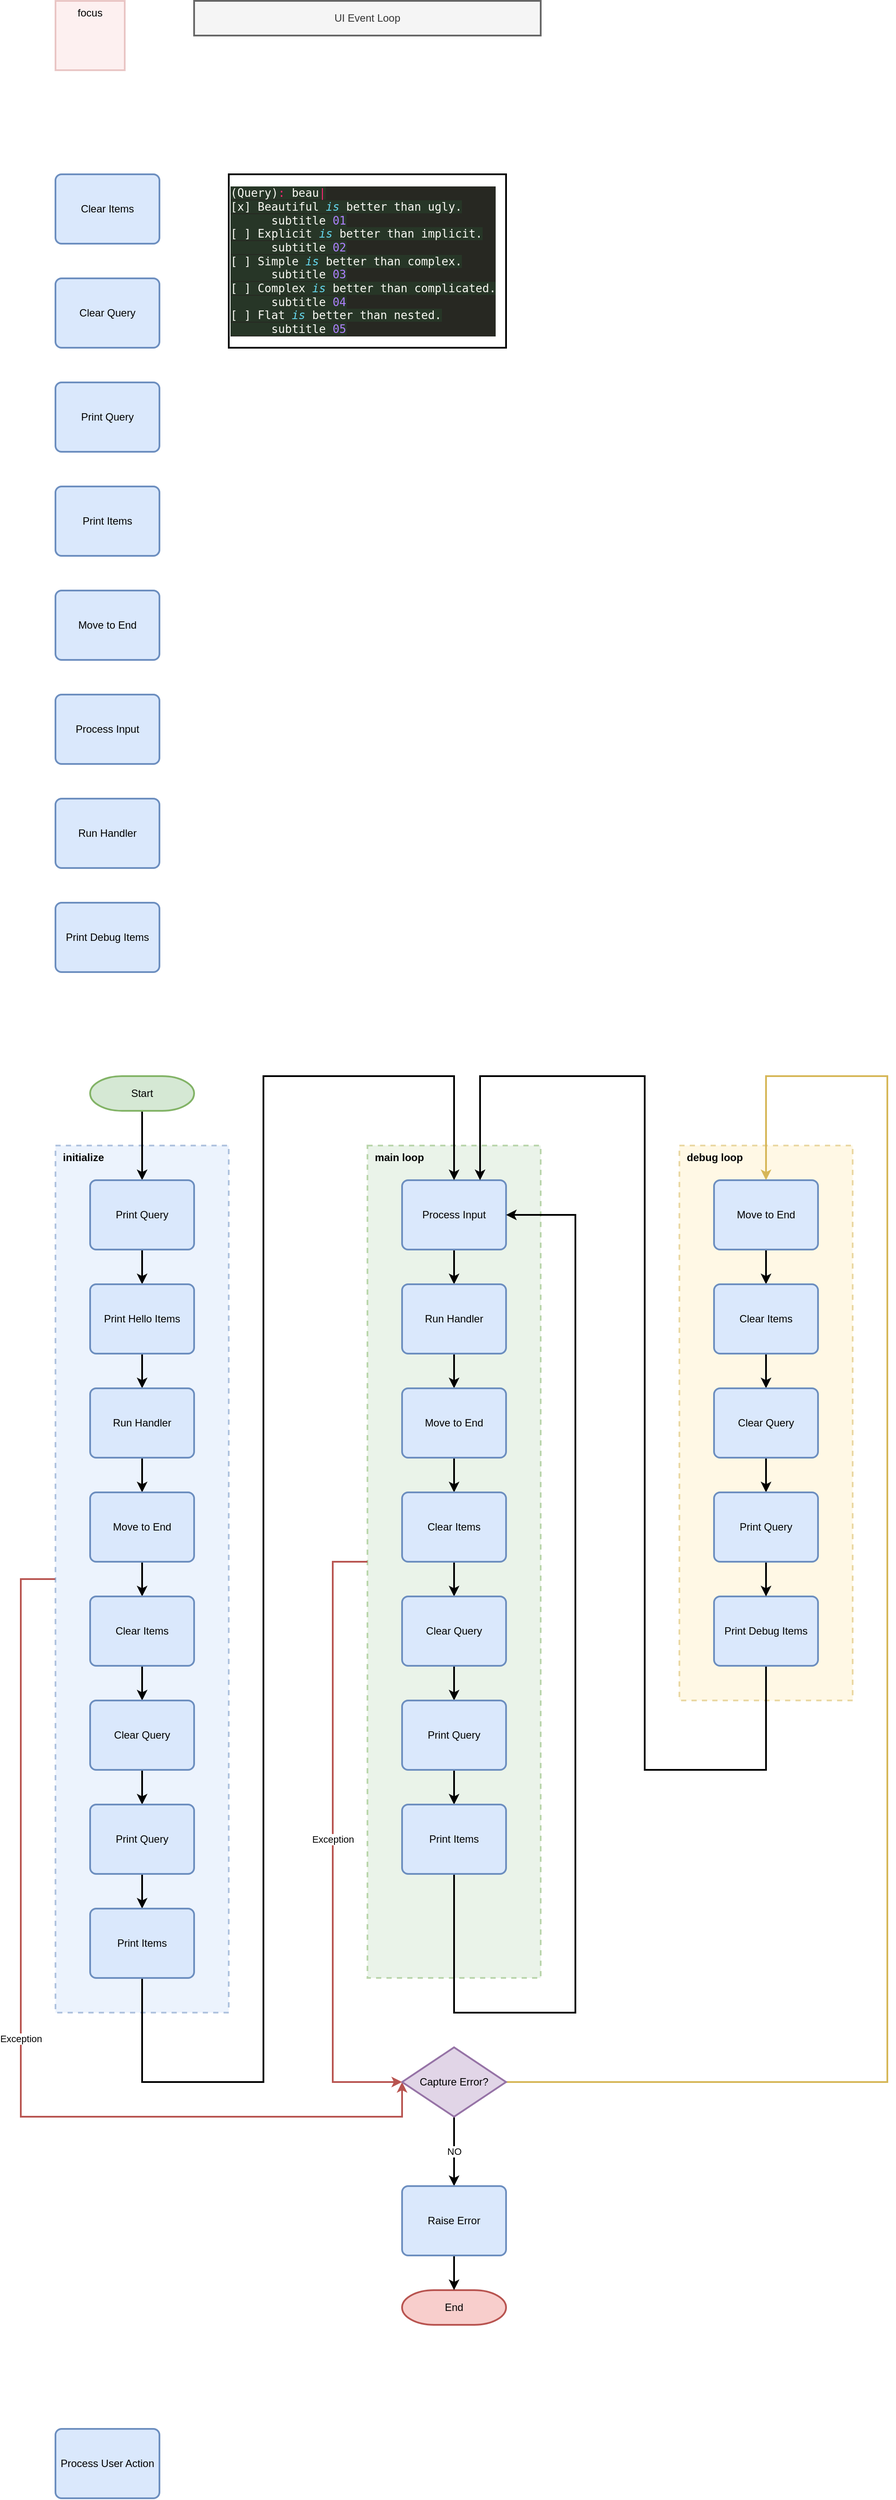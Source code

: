 <mxfile version="21.2.8" type="device">
  <diagram name="ui event loop" id="hauDpGMIOvD7AEi0XlZN">
    <mxGraphModel dx="1362" dy="840" grid="1" gridSize="10" guides="1" tooltips="1" connect="1" arrows="1" fold="1" page="1" pageScale="1" pageWidth="850" pageHeight="1100" math="0" shadow="0">
      <root>
        <mxCell id="0" />
        <mxCell id="1" parent="0" />
        <mxCell id="tgO8LPNmSBlsWaKAyLgE-65" value="&lt;b&gt;&amp;nbsp; debug loop&lt;/b&gt;" style="rounded=0;whiteSpace=wrap;html=1;fillColor=#fff2cc;dashed=1;strokeWidth=2;verticalAlign=top;strokeColor=#d6b656;opacity=50;align=left;" parent="1" vertex="1">
          <mxGeometry x="800" y="1400" width="200" height="640" as="geometry" />
        </mxCell>
        <mxCell id="tgO8LPNmSBlsWaKAyLgE-39" value="&lt;b&gt;&amp;nbsp; main loop&lt;/b&gt;" style="rounded=0;whiteSpace=wrap;html=1;fillColor=#d5e8d4;dashed=1;strokeWidth=2;verticalAlign=top;strokeColor=#82b366;opacity=50;align=left;" parent="1" vertex="1">
          <mxGeometry x="440" y="1400" width="200" height="960" as="geometry" />
        </mxCell>
        <mxCell id="ZLQc7L-47_5WcNueIL38-1" value="Exception" style="edgeStyle=orthogonalEdgeStyle;rounded=0;orthogonalLoop=1;jettySize=auto;html=1;exitX=0;exitY=0.5;exitDx=0;exitDy=0;entryX=0;entryY=0.5;entryDx=0;entryDy=0;entryPerimeter=0;strokeWidth=2;fillColor=#f8cecc;strokeColor=#b85450;" parent="1" source="tgO8LPNmSBlsWaKAyLgE-20" target="tgO8LPNmSBlsWaKAyLgE-14" edge="1">
          <mxGeometry relative="1" as="geometry">
            <Array as="points">
              <mxPoint x="40" y="1900" />
              <mxPoint x="40" y="2520" />
              <mxPoint x="480" y="2520" />
            </Array>
          </mxGeometry>
        </mxCell>
        <mxCell id="tgO8LPNmSBlsWaKAyLgE-20" value="&lt;b&gt;&amp;nbsp; initialize&lt;/b&gt;" style="rounded=0;whiteSpace=wrap;html=1;fillColor=#dae8fc;dashed=1;strokeWidth=2;verticalAlign=top;strokeColor=#6c8ebf;opacity=50;align=left;" parent="1" vertex="1">
          <mxGeometry x="80" y="1400" width="200" height="1000" as="geometry" />
        </mxCell>
        <mxCell id="tgO8LPNmSBlsWaKAyLgE-22" style="edgeStyle=orthogonalEdgeStyle;rounded=0;orthogonalLoop=1;jettySize=auto;html=1;exitX=0.5;exitY=1;exitDx=0;exitDy=0;exitPerimeter=0;entryX=0.5;entryY=0;entryDx=0;entryDy=0;strokeWidth=2;" parent="1" source="tgO8LPNmSBlsWaKAyLgE-4" target="tgO8LPNmSBlsWaKAyLgE-16" edge="1">
          <mxGeometry relative="1" as="geometry" />
        </mxCell>
        <mxCell id="tgO8LPNmSBlsWaKAyLgE-4" value="Start" style="strokeWidth=2;html=1;shape=mxgraph.flowchart.terminator;whiteSpace=wrap;fillColor=#d5e8d4;strokeColor=#82b366;" parent="1" vertex="1">
          <mxGeometry x="120" y="1320" width="120" height="40" as="geometry" />
        </mxCell>
        <mxCell id="tgO8LPNmSBlsWaKAyLgE-42" value="NO" style="edgeStyle=orthogonalEdgeStyle;rounded=0;orthogonalLoop=1;jettySize=auto;html=1;exitX=0.5;exitY=1;exitDx=0;exitDy=0;exitPerimeter=0;entryX=0.5;entryY=0;entryDx=0;entryDy=0;strokeWidth=2;" parent="1" source="tgO8LPNmSBlsWaKAyLgE-14" target="tgO8LPNmSBlsWaKAyLgE-44" edge="1">
          <mxGeometry relative="1" as="geometry">
            <mxPoint x="140.211" y="4070" as="targetPoint" />
            <Array as="points" />
          </mxGeometry>
        </mxCell>
        <mxCell id="zg-VQalZBylLjWLCVl9F-16" style="edgeStyle=orthogonalEdgeStyle;rounded=0;orthogonalLoop=1;jettySize=auto;html=1;exitX=1;exitY=0.5;exitDx=0;exitDy=0;exitPerimeter=0;entryX=0.5;entryY=0;entryDx=0;entryDy=0;strokeWidth=2;fillColor=#fff2cc;strokeColor=#d6b656;" parent="1" source="tgO8LPNmSBlsWaKAyLgE-14" target="tgO8LPNmSBlsWaKAyLgE-52" edge="1">
          <mxGeometry relative="1" as="geometry">
            <Array as="points">
              <mxPoint x="1040" y="2480" />
              <mxPoint x="1040" y="1320" />
              <mxPoint x="900" y="1320" />
            </Array>
          </mxGeometry>
        </mxCell>
        <mxCell id="tgO8LPNmSBlsWaKAyLgE-14" value="Capture Error?" style="strokeWidth=2;html=1;shape=mxgraph.flowchart.decision;whiteSpace=wrap;fillColor=#e1d5e7;strokeColor=#9673a6;" parent="1" vertex="1">
          <mxGeometry x="480" y="2440" width="120" height="80" as="geometry" />
        </mxCell>
        <mxCell id="zg-VQalZBylLjWLCVl9F-13" style="edgeStyle=orthogonalEdgeStyle;rounded=0;orthogonalLoop=1;jettySize=auto;html=1;entryX=0.5;entryY=0;entryDx=0;entryDy=0;strokeWidth=2;" parent="1" source="tgO8LPNmSBlsWaKAyLgE-16" target="zg-VQalZBylLjWLCVl9F-1" edge="1">
          <mxGeometry relative="1" as="geometry" />
        </mxCell>
        <mxCell id="tgO8LPNmSBlsWaKAyLgE-16" value="Print Query" style="rounded=1;whiteSpace=wrap;html=1;absoluteArcSize=1;arcSize=14;strokeWidth=2;fillColor=#dae8fc;strokeColor=#6c8ebf;" parent="1" vertex="1">
          <mxGeometry x="120" y="1440" width="120" height="80" as="geometry" />
        </mxCell>
        <mxCell id="tgO8LPNmSBlsWaKAyLgE-26" style="edgeStyle=orthogonalEdgeStyle;rounded=0;orthogonalLoop=1;jettySize=auto;html=1;exitX=0.5;exitY=1;exitDx=0;exitDy=0;entryX=0.5;entryY=0;entryDx=0;entryDy=0;strokeWidth=2;" parent="1" source="tgO8LPNmSBlsWaKAyLgE-17" target="tgO8LPNmSBlsWaKAyLgE-25" edge="1">
          <mxGeometry relative="1" as="geometry" />
        </mxCell>
        <mxCell id="tgO8LPNmSBlsWaKAyLgE-17" value="Process Input" style="rounded=1;whiteSpace=wrap;html=1;absoluteArcSize=1;arcSize=14;strokeWidth=2;fillColor=#dae8fc;strokeColor=#6c8ebf;" parent="1" vertex="1">
          <mxGeometry x="480" y="1440" width="120" height="80" as="geometry" />
        </mxCell>
        <mxCell id="tgO8LPNmSBlsWaKAyLgE-47" style="edgeStyle=orthogonalEdgeStyle;rounded=0;orthogonalLoop=1;jettySize=auto;html=1;strokeWidth=2;entryX=0.5;entryY=0;entryDx=0;entryDy=0;exitX=0.5;exitY=1;exitDx=0;exitDy=0;" parent="1" source="zg-VQalZBylLjWLCVl9F-12" target="tgO8LPNmSBlsWaKAyLgE-17" edge="1">
          <mxGeometry relative="1" as="geometry">
            <mxPoint x="180" y="2600" as="sourcePoint" />
            <mxPoint x="80" y="2810" as="targetPoint" />
            <Array as="points">
              <mxPoint x="180" y="2480" />
              <mxPoint x="320" y="2480" />
              <mxPoint x="320" y="1320" />
              <mxPoint x="540" y="1320" />
            </Array>
          </mxGeometry>
        </mxCell>
        <mxCell id="tgO8LPNmSBlsWaKAyLgE-28" style="edgeStyle=orthogonalEdgeStyle;rounded=0;orthogonalLoop=1;jettySize=auto;html=1;exitX=0.5;exitY=1;exitDx=0;exitDy=0;entryX=0.5;entryY=0;entryDx=0;entryDy=0;strokeWidth=2;" parent="1" source="tgO8LPNmSBlsWaKAyLgE-25" target="tgO8LPNmSBlsWaKAyLgE-27" edge="1">
          <mxGeometry relative="1" as="geometry" />
        </mxCell>
        <mxCell id="tgO8LPNmSBlsWaKAyLgE-25" value="Run Handler" style="rounded=1;whiteSpace=wrap;html=1;absoluteArcSize=1;arcSize=14;strokeWidth=2;fillColor=#dae8fc;strokeColor=#6c8ebf;" parent="1" vertex="1">
          <mxGeometry x="480" y="1560" width="120" height="80" as="geometry" />
        </mxCell>
        <mxCell id="tgO8LPNmSBlsWaKAyLgE-30" style="edgeStyle=orthogonalEdgeStyle;rounded=0;orthogonalLoop=1;jettySize=auto;html=1;exitX=0.5;exitY=1;exitDx=0;exitDy=0;entryX=0.5;entryY=0;entryDx=0;entryDy=0;strokeWidth=2;" parent="1" source="tgO8LPNmSBlsWaKAyLgE-27" target="tgO8LPNmSBlsWaKAyLgE-29" edge="1">
          <mxGeometry relative="1" as="geometry" />
        </mxCell>
        <mxCell id="tgO8LPNmSBlsWaKAyLgE-27" value="Move to End" style="rounded=1;whiteSpace=wrap;html=1;absoluteArcSize=1;arcSize=14;strokeWidth=2;fillColor=#dae8fc;strokeColor=#6c8ebf;" parent="1" vertex="1">
          <mxGeometry x="480" y="1680" width="120" height="80" as="geometry" />
        </mxCell>
        <mxCell id="tgO8LPNmSBlsWaKAyLgE-32" style="edgeStyle=orthogonalEdgeStyle;rounded=0;orthogonalLoop=1;jettySize=auto;html=1;exitX=0.5;exitY=1;exitDx=0;exitDy=0;entryX=0.5;entryY=0;entryDx=0;entryDy=0;strokeWidth=2;" parent="1" source="tgO8LPNmSBlsWaKAyLgE-29" target="tgO8LPNmSBlsWaKAyLgE-31" edge="1">
          <mxGeometry relative="1" as="geometry" />
        </mxCell>
        <mxCell id="tgO8LPNmSBlsWaKAyLgE-29" value="Clear Items" style="rounded=1;whiteSpace=wrap;html=1;absoluteArcSize=1;arcSize=14;strokeWidth=2;fillColor=#dae8fc;strokeColor=#6c8ebf;" parent="1" vertex="1">
          <mxGeometry x="480" y="1800" width="120" height="80" as="geometry" />
        </mxCell>
        <mxCell id="tgO8LPNmSBlsWaKAyLgE-35" style="edgeStyle=orthogonalEdgeStyle;rounded=0;orthogonalLoop=1;jettySize=auto;html=1;exitX=0.5;exitY=1;exitDx=0;exitDy=0;entryX=0.5;entryY=0;entryDx=0;entryDy=0;strokeWidth=2;" parent="1" source="tgO8LPNmSBlsWaKAyLgE-31" target="tgO8LPNmSBlsWaKAyLgE-33" edge="1">
          <mxGeometry relative="1" as="geometry" />
        </mxCell>
        <mxCell id="tgO8LPNmSBlsWaKAyLgE-31" value="Clear Query" style="rounded=1;whiteSpace=wrap;html=1;absoluteArcSize=1;arcSize=14;strokeWidth=2;fillColor=#dae8fc;strokeColor=#6c8ebf;" parent="1" vertex="1">
          <mxGeometry x="480" y="1920" width="120" height="80" as="geometry" />
        </mxCell>
        <mxCell id="tgO8LPNmSBlsWaKAyLgE-36" style="edgeStyle=orthogonalEdgeStyle;rounded=0;orthogonalLoop=1;jettySize=auto;html=1;exitX=0.5;exitY=1;exitDx=0;exitDy=0;entryX=0.5;entryY=0;entryDx=0;entryDy=0;strokeWidth=2;" parent="1" source="tgO8LPNmSBlsWaKAyLgE-33" target="tgO8LPNmSBlsWaKAyLgE-34" edge="1">
          <mxGeometry relative="1" as="geometry" />
        </mxCell>
        <mxCell id="tgO8LPNmSBlsWaKAyLgE-33" value="Print Query" style="rounded=1;whiteSpace=wrap;html=1;absoluteArcSize=1;arcSize=14;strokeWidth=2;fillColor=#dae8fc;strokeColor=#6c8ebf;" parent="1" vertex="1">
          <mxGeometry x="480" y="2040" width="120" height="80" as="geometry" />
        </mxCell>
        <mxCell id="zg-VQalZBylLjWLCVl9F-22" style="edgeStyle=orthogonalEdgeStyle;rounded=0;orthogonalLoop=1;jettySize=auto;html=1;exitX=0.5;exitY=1;exitDx=0;exitDy=0;entryX=1;entryY=0.5;entryDx=0;entryDy=0;strokeWidth=2;" parent="1" source="tgO8LPNmSBlsWaKAyLgE-34" target="tgO8LPNmSBlsWaKAyLgE-17" edge="1">
          <mxGeometry relative="1" as="geometry">
            <Array as="points">
              <mxPoint x="540" y="2400" />
              <mxPoint x="680" y="2400" />
              <mxPoint x="680" y="1480" />
            </Array>
          </mxGeometry>
        </mxCell>
        <mxCell id="tgO8LPNmSBlsWaKAyLgE-34" value="Print Items" style="rounded=1;whiteSpace=wrap;html=1;absoluteArcSize=1;arcSize=14;strokeWidth=2;fillColor=#dae8fc;strokeColor=#6c8ebf;" parent="1" vertex="1">
          <mxGeometry x="480" y="2160" width="120" height="80" as="geometry" />
        </mxCell>
        <mxCell id="tgO8LPNmSBlsWaKAyLgE-40" value="Exception" style="edgeStyle=orthogonalEdgeStyle;rounded=0;orthogonalLoop=1;jettySize=auto;html=1;entryX=0;entryY=0.5;entryDx=0;entryDy=0;entryPerimeter=0;fillColor=#f8cecc;strokeColor=#b85450;strokeWidth=2;exitX=0;exitY=0.5;exitDx=0;exitDy=0;" parent="1" source="tgO8LPNmSBlsWaKAyLgE-39" target="tgO8LPNmSBlsWaKAyLgE-14" edge="1">
          <mxGeometry relative="1" as="geometry">
            <mxPoint x="-100" y="3999.091" as="targetPoint" />
            <Array as="points">
              <mxPoint x="400" y="1880" />
              <mxPoint x="400" y="2480" />
            </Array>
            <mxPoint x="-10" y="3380" as="sourcePoint" />
          </mxGeometry>
        </mxCell>
        <mxCell id="tgO8LPNmSBlsWaKAyLgE-43" value="End" style="strokeWidth=2;html=1;shape=mxgraph.flowchart.terminator;whiteSpace=wrap;fillColor=#f8cecc;strokeColor=#b85450;" parent="1" vertex="1">
          <mxGeometry x="480" y="2720" width="120" height="40" as="geometry" />
        </mxCell>
        <mxCell id="tgO8LPNmSBlsWaKAyLgE-45" style="edgeStyle=orthogonalEdgeStyle;rounded=0;orthogonalLoop=1;jettySize=auto;html=1;exitX=0.5;exitY=1;exitDx=0;exitDy=0;entryX=0.5;entryY=0;entryDx=0;entryDy=0;entryPerimeter=0;strokeWidth=2;" parent="1" source="tgO8LPNmSBlsWaKAyLgE-44" target="tgO8LPNmSBlsWaKAyLgE-43" edge="1">
          <mxGeometry relative="1" as="geometry" />
        </mxCell>
        <mxCell id="tgO8LPNmSBlsWaKAyLgE-44" value="Raise Error" style="rounded=1;whiteSpace=wrap;html=1;absoluteArcSize=1;arcSize=14;strokeWidth=2;fillColor=#dae8fc;strokeColor=#6c8ebf;" parent="1" vertex="1">
          <mxGeometry x="480" y="2600" width="120" height="80" as="geometry" />
        </mxCell>
        <mxCell id="zg-VQalZBylLjWLCVl9F-21" style="edgeStyle=orthogonalEdgeStyle;rounded=0;orthogonalLoop=1;jettySize=auto;html=1;exitX=0.5;exitY=1;exitDx=0;exitDy=0;entryX=0.75;entryY=0;entryDx=0;entryDy=0;strokeWidth=2;" parent="1" source="tgO8LPNmSBlsWaKAyLgE-50" target="tgO8LPNmSBlsWaKAyLgE-17" edge="1">
          <mxGeometry relative="1" as="geometry">
            <Array as="points">
              <mxPoint x="900" y="2120" />
              <mxPoint x="760" y="2120" />
              <mxPoint x="760" y="1320" />
              <mxPoint x="570" y="1320" />
            </Array>
          </mxGeometry>
        </mxCell>
        <mxCell id="tgO8LPNmSBlsWaKAyLgE-50" value="Print Debug Items" style="rounded=1;whiteSpace=wrap;html=1;absoluteArcSize=1;arcSize=14;strokeWidth=2;fillColor=#dae8fc;strokeColor=#6c8ebf;" parent="1" vertex="1">
          <mxGeometry x="840" y="1920" width="120" height="80" as="geometry" />
        </mxCell>
        <mxCell id="zg-VQalZBylLjWLCVl9F-17" style="edgeStyle=orthogonalEdgeStyle;rounded=0;orthogonalLoop=1;jettySize=auto;html=1;exitX=0.5;exitY=1;exitDx=0;exitDy=0;entryX=0.5;entryY=0;entryDx=0;entryDy=0;strokeWidth=2;" parent="1" source="tgO8LPNmSBlsWaKAyLgE-52" target="tgO8LPNmSBlsWaKAyLgE-54" edge="1">
          <mxGeometry relative="1" as="geometry" />
        </mxCell>
        <mxCell id="tgO8LPNmSBlsWaKAyLgE-52" value="Move to End" style="rounded=1;whiteSpace=wrap;html=1;absoluteArcSize=1;arcSize=14;strokeWidth=2;fillColor=#dae8fc;strokeColor=#6c8ebf;" parent="1" vertex="1">
          <mxGeometry x="840" y="1440" width="120" height="80" as="geometry" />
        </mxCell>
        <mxCell id="zg-VQalZBylLjWLCVl9F-18" style="edgeStyle=orthogonalEdgeStyle;rounded=0;orthogonalLoop=1;jettySize=auto;html=1;exitX=0.5;exitY=1;exitDx=0;exitDy=0;entryX=0.5;entryY=0;entryDx=0;entryDy=0;strokeWidth=2;" parent="1" source="tgO8LPNmSBlsWaKAyLgE-54" target="tgO8LPNmSBlsWaKAyLgE-56" edge="1">
          <mxGeometry relative="1" as="geometry" />
        </mxCell>
        <mxCell id="tgO8LPNmSBlsWaKAyLgE-54" value="Clear Items" style="rounded=1;whiteSpace=wrap;html=1;absoluteArcSize=1;arcSize=14;strokeWidth=2;fillColor=#dae8fc;strokeColor=#6c8ebf;" parent="1" vertex="1">
          <mxGeometry x="840" y="1560" width="120" height="80" as="geometry" />
        </mxCell>
        <mxCell id="zg-VQalZBylLjWLCVl9F-19" style="edgeStyle=orthogonalEdgeStyle;rounded=0;orthogonalLoop=1;jettySize=auto;html=1;exitX=0.5;exitY=1;exitDx=0;exitDy=0;entryX=0.5;entryY=0;entryDx=0;entryDy=0;strokeWidth=2;" parent="1" source="tgO8LPNmSBlsWaKAyLgE-56" target="tgO8LPNmSBlsWaKAyLgE-57" edge="1">
          <mxGeometry relative="1" as="geometry" />
        </mxCell>
        <mxCell id="tgO8LPNmSBlsWaKAyLgE-56" value="Clear Query" style="rounded=1;whiteSpace=wrap;html=1;absoluteArcSize=1;arcSize=14;strokeWidth=2;fillColor=#dae8fc;strokeColor=#6c8ebf;" parent="1" vertex="1">
          <mxGeometry x="840" y="1680" width="120" height="80" as="geometry" />
        </mxCell>
        <mxCell id="zg-VQalZBylLjWLCVl9F-20" style="edgeStyle=orthogonalEdgeStyle;rounded=0;orthogonalLoop=1;jettySize=auto;html=1;exitX=0.5;exitY=1;exitDx=0;exitDy=0;entryX=0.5;entryY=0;entryDx=0;entryDy=0;strokeWidth=2;" parent="1" source="tgO8LPNmSBlsWaKAyLgE-57" target="tgO8LPNmSBlsWaKAyLgE-50" edge="1">
          <mxGeometry relative="1" as="geometry" />
        </mxCell>
        <mxCell id="tgO8LPNmSBlsWaKAyLgE-57" value="Print Query" style="rounded=1;whiteSpace=wrap;html=1;absoluteArcSize=1;arcSize=14;strokeWidth=2;fillColor=#dae8fc;strokeColor=#6c8ebf;" parent="1" vertex="1">
          <mxGeometry x="840" y="1800" width="120" height="80" as="geometry" />
        </mxCell>
        <mxCell id="zg-VQalZBylLjWLCVl9F-15" style="edgeStyle=orthogonalEdgeStyle;rounded=0;orthogonalLoop=1;jettySize=auto;html=1;exitX=0.5;exitY=1;exitDx=0;exitDy=0;entryX=0.5;entryY=0;entryDx=0;entryDy=0;strokeWidth=2;" parent="1" source="zg-VQalZBylLjWLCVl9F-1" target="zg-VQalZBylLjWLCVl9F-3" edge="1">
          <mxGeometry relative="1" as="geometry" />
        </mxCell>
        <mxCell id="zg-VQalZBylLjWLCVl9F-1" value="Print Hello Items" style="rounded=1;whiteSpace=wrap;html=1;absoluteArcSize=1;arcSize=14;strokeWidth=2;fillColor=#dae8fc;strokeColor=#6c8ebf;" parent="1" vertex="1">
          <mxGeometry x="120" y="1560" width="120" height="80" as="geometry" />
        </mxCell>
        <mxCell id="zg-VQalZBylLjWLCVl9F-2" style="edgeStyle=orthogonalEdgeStyle;rounded=0;orthogonalLoop=1;jettySize=auto;html=1;exitX=0.5;exitY=1;exitDx=0;exitDy=0;entryX=0.5;entryY=0;entryDx=0;entryDy=0;strokeWidth=2;" parent="1" source="zg-VQalZBylLjWLCVl9F-3" target="zg-VQalZBylLjWLCVl9F-5" edge="1">
          <mxGeometry relative="1" as="geometry" />
        </mxCell>
        <mxCell id="zg-VQalZBylLjWLCVl9F-3" value="Run Handler" style="rounded=1;whiteSpace=wrap;html=1;absoluteArcSize=1;arcSize=14;strokeWidth=2;fillColor=#dae8fc;strokeColor=#6c8ebf;" parent="1" vertex="1">
          <mxGeometry x="120" y="1680" width="120" height="80" as="geometry" />
        </mxCell>
        <mxCell id="zg-VQalZBylLjWLCVl9F-4" style="edgeStyle=orthogonalEdgeStyle;rounded=0;orthogonalLoop=1;jettySize=auto;html=1;exitX=0.5;exitY=1;exitDx=0;exitDy=0;entryX=0.5;entryY=0;entryDx=0;entryDy=0;strokeWidth=2;" parent="1" source="zg-VQalZBylLjWLCVl9F-5" target="zg-VQalZBylLjWLCVl9F-7" edge="1">
          <mxGeometry relative="1" as="geometry" />
        </mxCell>
        <mxCell id="zg-VQalZBylLjWLCVl9F-5" value="Move to End" style="rounded=1;whiteSpace=wrap;html=1;absoluteArcSize=1;arcSize=14;strokeWidth=2;fillColor=#dae8fc;strokeColor=#6c8ebf;" parent="1" vertex="1">
          <mxGeometry x="120" y="1800" width="120" height="80" as="geometry" />
        </mxCell>
        <mxCell id="zg-VQalZBylLjWLCVl9F-6" style="edgeStyle=orthogonalEdgeStyle;rounded=0;orthogonalLoop=1;jettySize=auto;html=1;exitX=0.5;exitY=1;exitDx=0;exitDy=0;entryX=0.5;entryY=0;entryDx=0;entryDy=0;strokeWidth=2;" parent="1" source="zg-VQalZBylLjWLCVl9F-7" target="zg-VQalZBylLjWLCVl9F-9" edge="1">
          <mxGeometry relative="1" as="geometry" />
        </mxCell>
        <mxCell id="zg-VQalZBylLjWLCVl9F-7" value="Clear Items" style="rounded=1;whiteSpace=wrap;html=1;absoluteArcSize=1;arcSize=14;strokeWidth=2;fillColor=#dae8fc;strokeColor=#6c8ebf;" parent="1" vertex="1">
          <mxGeometry x="120" y="1920" width="120" height="80" as="geometry" />
        </mxCell>
        <mxCell id="zg-VQalZBylLjWLCVl9F-8" style="edgeStyle=orthogonalEdgeStyle;rounded=0;orthogonalLoop=1;jettySize=auto;html=1;exitX=0.5;exitY=1;exitDx=0;exitDy=0;entryX=0.5;entryY=0;entryDx=0;entryDy=0;strokeWidth=2;" parent="1" source="zg-VQalZBylLjWLCVl9F-9" target="zg-VQalZBylLjWLCVl9F-11" edge="1">
          <mxGeometry relative="1" as="geometry" />
        </mxCell>
        <mxCell id="zg-VQalZBylLjWLCVl9F-9" value="Clear Query" style="rounded=1;whiteSpace=wrap;html=1;absoluteArcSize=1;arcSize=14;strokeWidth=2;fillColor=#dae8fc;strokeColor=#6c8ebf;" parent="1" vertex="1">
          <mxGeometry x="120" y="2040" width="120" height="80" as="geometry" />
        </mxCell>
        <mxCell id="zg-VQalZBylLjWLCVl9F-10" style="edgeStyle=orthogonalEdgeStyle;rounded=0;orthogonalLoop=1;jettySize=auto;html=1;exitX=0.5;exitY=1;exitDx=0;exitDy=0;entryX=0.5;entryY=0;entryDx=0;entryDy=0;strokeWidth=2;" parent="1" source="zg-VQalZBylLjWLCVl9F-11" target="zg-VQalZBylLjWLCVl9F-12" edge="1">
          <mxGeometry relative="1" as="geometry" />
        </mxCell>
        <mxCell id="zg-VQalZBylLjWLCVl9F-11" value="Print Query" style="rounded=1;whiteSpace=wrap;html=1;absoluteArcSize=1;arcSize=14;strokeWidth=2;fillColor=#dae8fc;strokeColor=#6c8ebf;" parent="1" vertex="1">
          <mxGeometry x="120" y="2160" width="120" height="80" as="geometry" />
        </mxCell>
        <mxCell id="zg-VQalZBylLjWLCVl9F-12" value="Print Items" style="rounded=1;whiteSpace=wrap;html=1;absoluteArcSize=1;arcSize=14;strokeWidth=2;fillColor=#dae8fc;strokeColor=#6c8ebf;" parent="1" vertex="1">
          <mxGeometry x="120" y="2280" width="120" height="80" as="geometry" />
        </mxCell>
        <mxCell id="TICj0VbI9X2ZVUqaROgw-1" value="Clear Items" style="rounded=1;whiteSpace=wrap;html=1;absoluteArcSize=1;arcSize=14;strokeWidth=2;fillColor=#dae8fc;strokeColor=#6c8ebf;" parent="1" vertex="1">
          <mxGeometry x="80" y="280" width="120" height="80" as="geometry" />
        </mxCell>
        <mxCell id="TICj0VbI9X2ZVUqaROgw-2" value="Clear Query" style="rounded=1;whiteSpace=wrap;html=1;absoluteArcSize=1;arcSize=14;strokeWidth=2;fillColor=#dae8fc;strokeColor=#6c8ebf;" parent="1" vertex="1">
          <mxGeometry x="80" y="400" width="120" height="80" as="geometry" />
        </mxCell>
        <mxCell id="TICj0VbI9X2ZVUqaROgw-3" value="Print Query" style="rounded=1;whiteSpace=wrap;html=1;absoluteArcSize=1;arcSize=14;strokeWidth=2;fillColor=#dae8fc;strokeColor=#6c8ebf;" parent="1" vertex="1">
          <mxGeometry x="80" y="520" width="120" height="80" as="geometry" />
        </mxCell>
        <mxCell id="TICj0VbI9X2ZVUqaROgw-4" value="Print Items" style="rounded=1;whiteSpace=wrap;html=1;absoluteArcSize=1;arcSize=14;strokeWidth=2;fillColor=#dae8fc;strokeColor=#6c8ebf;" parent="1" vertex="1">
          <mxGeometry x="80" y="640" width="120" height="80" as="geometry" />
        </mxCell>
        <mxCell id="TICj0VbI9X2ZVUqaROgw-5" value="Move to End" style="rounded=1;whiteSpace=wrap;html=1;absoluteArcSize=1;arcSize=14;strokeWidth=2;fillColor=#dae8fc;strokeColor=#6c8ebf;" parent="1" vertex="1">
          <mxGeometry x="80" y="760" width="120" height="80" as="geometry" />
        </mxCell>
        <mxCell id="TICj0VbI9X2ZVUqaROgw-6" value="Process Input" style="rounded=1;whiteSpace=wrap;html=1;absoluteArcSize=1;arcSize=14;strokeWidth=2;fillColor=#dae8fc;strokeColor=#6c8ebf;" parent="1" vertex="1">
          <mxGeometry x="80" y="880" width="120" height="80" as="geometry" />
        </mxCell>
        <mxCell id="TICj0VbI9X2ZVUqaROgw-7" value="Run Handler" style="rounded=1;whiteSpace=wrap;html=1;absoluteArcSize=1;arcSize=14;strokeWidth=2;fillColor=#dae8fc;strokeColor=#6c8ebf;" parent="1" vertex="1">
          <mxGeometry x="80" y="1000" width="120" height="80" as="geometry" />
        </mxCell>
        <mxCell id="TICj0VbI9X2ZVUqaROgw-8" value="focus" style="whiteSpace=wrap;html=1;aspect=fixed;fillColor=#f8cecc;strokeColor=#b85450;opacity=30;verticalAlign=top;strokeWidth=2;" parent="1" vertex="1">
          <mxGeometry x="80" y="80" width="80" height="80" as="geometry" />
        </mxCell>
        <mxCell id="TICj0VbI9X2ZVUqaROgw-9" value="Print Debug Items" style="rounded=1;whiteSpace=wrap;html=1;absoluteArcSize=1;arcSize=14;strokeWidth=2;fillColor=#dae8fc;strokeColor=#6c8ebf;" parent="1" vertex="1">
          <mxGeometry x="80" y="1120" width="120" height="80" as="geometry" />
        </mxCell>
        <mxCell id="TICj0VbI9X2ZVUqaROgw-10" value="&lt;div style=&quot;background-color: rgb(39, 40, 34); color: rgb(248, 248, 242); font-family: &amp;quot;JetBrains Mono&amp;quot;, monospace; font-size: 9.8pt;&quot;&gt;&lt;span style=&quot;background-color:#273627;&quot;&gt;(Query)&lt;/span&gt;&lt;span style=&quot;color:#f92672;background-color:#273627;&quot;&gt;: &lt;/span&gt;&lt;span style=&quot;background-color:#273627;&quot;&gt;beau&lt;/span&gt;&lt;span style=&quot;color:#f92672;background-color:#273627;&quot;&gt;|&lt;br&gt;&lt;/span&gt;&lt;span style=&quot;background-color:#273627;&quot;&gt;[x] Beautiful &lt;/span&gt;&lt;span style=&quot;color:#66d9ef;background-color:#273627;font-style:italic;&quot;&gt;is &lt;/span&gt;&lt;span style=&quot;background-color:#273627;&quot;&gt;better than ugly.&lt;br&gt;&lt;/span&gt;&lt;span style=&quot;background-color:#273627;&quot;&gt;&amp;nbsp; &amp;nbsp; &amp;nbsp; subtitle &lt;/span&gt;&lt;span style=&quot;color:#ae81ff;background-color:#273627;&quot;&gt;01&lt;br&gt;&lt;/span&gt;&lt;span style=&quot;background-color:#273627;&quot;&gt;[ ] Explicit &lt;/span&gt;&lt;span style=&quot;color:#66d9ef;background-color:#273627;font-style:italic;&quot;&gt;is &lt;/span&gt;&lt;span style=&quot;background-color:#273627;&quot;&gt;better than implicit.&lt;br&gt;&lt;/span&gt;&lt;span style=&quot;background-color:#273627;&quot;&gt;&amp;nbsp; &amp;nbsp; &amp;nbsp; subtitle &lt;/span&gt;&lt;span style=&quot;color:#ae81ff;background-color:#273627;&quot;&gt;02&lt;br&gt;&lt;/span&gt;&lt;span style=&quot;background-color:#273627;&quot;&gt;[ ] Simple &lt;/span&gt;&lt;span style=&quot;color:#66d9ef;background-color:#273627;font-style:italic;&quot;&gt;is &lt;/span&gt;&lt;span style=&quot;background-color:#273627;&quot;&gt;better than complex.&lt;br&gt;&lt;/span&gt;&lt;span style=&quot;background-color:#273627;&quot;&gt;&amp;nbsp; &amp;nbsp; &amp;nbsp; subtitle &lt;/span&gt;&lt;span style=&quot;color:#ae81ff;background-color:#273627;&quot;&gt;03&lt;br&gt;&lt;/span&gt;&lt;span style=&quot;background-color:#273627;&quot;&gt;[ ] Complex &lt;/span&gt;&lt;span style=&quot;color:#66d9ef;background-color:#273627;font-style:italic;&quot;&gt;is &lt;/span&gt;&lt;span style=&quot;background-color:#273627;&quot;&gt;better than complicated.&lt;br&gt;&lt;/span&gt;&lt;span style=&quot;background-color:#273627;&quot;&gt;&amp;nbsp; &amp;nbsp; &amp;nbsp; subtitle &lt;/span&gt;&lt;span style=&quot;color:#ae81ff;background-color:#273627;&quot;&gt;04&lt;br&gt;&lt;/span&gt;&lt;span style=&quot;background-color:#273627;&quot;&gt;[ ] Flat &lt;/span&gt;&lt;span style=&quot;color:#66d9ef;background-color:#273627;font-style:italic;&quot;&gt;is &lt;/span&gt;&lt;span style=&quot;background-color:#273627;&quot;&gt;better than nested.&lt;br&gt;&lt;/span&gt;&lt;span style=&quot;background-color:#273627;&quot;&gt;&amp;nbsp; &amp;nbsp; &amp;nbsp; subtitle &lt;/span&gt;&lt;span style=&quot;color:#ae81ff;background-color:#273627;&quot;&gt;05&lt;/span&gt;&lt;/div&gt;" style="text;whiteSpace=wrap;html=1;strokeColor=default;verticalAlign=middle;strokeWidth=2;" parent="1" vertex="1">
          <mxGeometry x="280" y="280" width="320" height="200" as="geometry" />
        </mxCell>
        <mxCell id="TICj0VbI9X2ZVUqaROgw-11" value="UI Event Loop" style="text;html=1;strokeColor=#666666;fillColor=#f5f5f5;align=center;verticalAlign=middle;whiteSpace=wrap;rounded=0;strokeWidth=2;fontColor=#333333;" parent="1" vertex="1">
          <mxGeometry x="240" y="80" width="400" height="40" as="geometry" />
        </mxCell>
        <mxCell id="qHRYRq5ui353YJ7IpqKt-1" value="Process User Action" style="rounded=1;whiteSpace=wrap;html=1;absoluteArcSize=1;arcSize=14;strokeWidth=2;fillColor=#dae8fc;strokeColor=#6c8ebf;" vertex="1" parent="1">
          <mxGeometry x="80" y="2880" width="120" height="80" as="geometry" />
        </mxCell>
      </root>
    </mxGraphModel>
  </diagram>
</mxfile>

